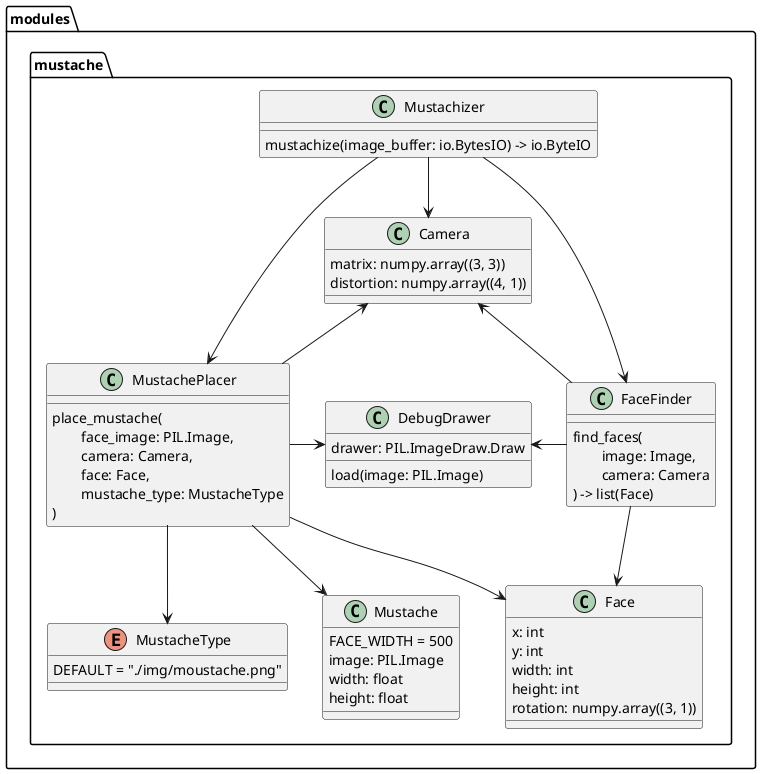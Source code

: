 @startuml

package modules {

    package mustache {
        class Mustachizer {
            mustachize(image_buffer: io.BytesIO) -> io.ByteIO
        }

        class MustachePlacer {
            place_mustache(\n\tface_image: PIL.Image,\n\tcamera: Camera,\n\tface: Face,\n\tmustache_type: MustacheType\n)
        }

        class Mustache {
            FACE_WIDTH = 500
            image: PIL.Image
            width: float
            height: float
        }

        enum MustacheType {
            DEFAULT = "./img/moustache.png"
        }

        class FaceFinder {
            find_faces(\n\timage: Image,\n\tcamera: Camera\n) -> list(Face)
        }

        class Face {
            x: int
            y: int
            width: int
            height: int
            {field}rotation: numpy.array((3, 1))
        }

        class Camera {
            {field}matrix: numpy.array((3, 3))
            {field}distortion: numpy.array((4, 1))
        }

        class DebugDrawer {
            load(image: PIL.Image)
            drawer: PIL.ImageDraw.Draw
        }

        Mustachizer --> MustachePlacer
        Mustachizer --> Camera
        Mustachizer --> FaceFinder

        MustachePlacer --> Mustache
        MustachePlacer --> MustacheType
        MustachePlacer -> DebugDrawer
        MustachePlacer --> Face
        Camera <-- MustachePlacer

        FaceFinder --> Face
        DebugDrawer <- FaceFinder
        Camera <-- FaceFinder
    }

}

@enduml